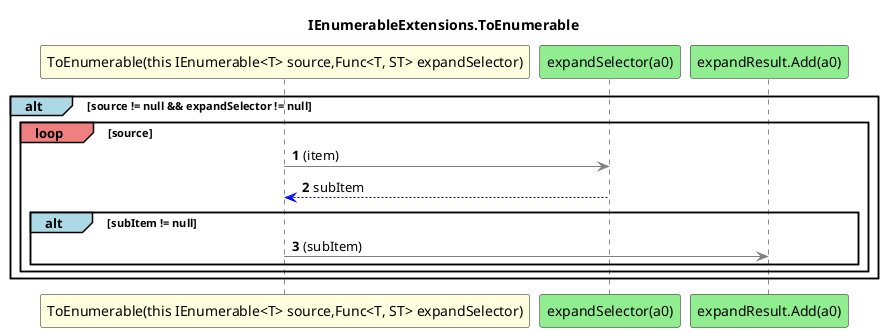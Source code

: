@startuml IEnumerableExtensions.ToEnumerable
title IEnumerableExtensions.ToEnumerable
participant "ToEnumerable(this IEnumerable<T> source,Func<T, ST> expandSelector)" as ToEnumerable_p0_p1 #LightYellow
participant "expandSelector(a0)" as expandSelector_a0 #LightGreen
participant "expandResult.Add(a0)" as expandResult_Add_a0 #LightGreen
autonumber
alt#LightBlue source != null && expandSelector != null
    loop#LightCoral source
        ToEnumerable_p0_p1 -[#grey]> expandSelector_a0 : (item)
        expandSelector_a0 -[#blue]-> ToEnumerable_p0_p1 : subItem
        alt#LightBlue subItem != null
            ToEnumerable_p0_p1 -[#grey]> expandResult_Add_a0 : (subItem)
        end
    end
end
@enduml
